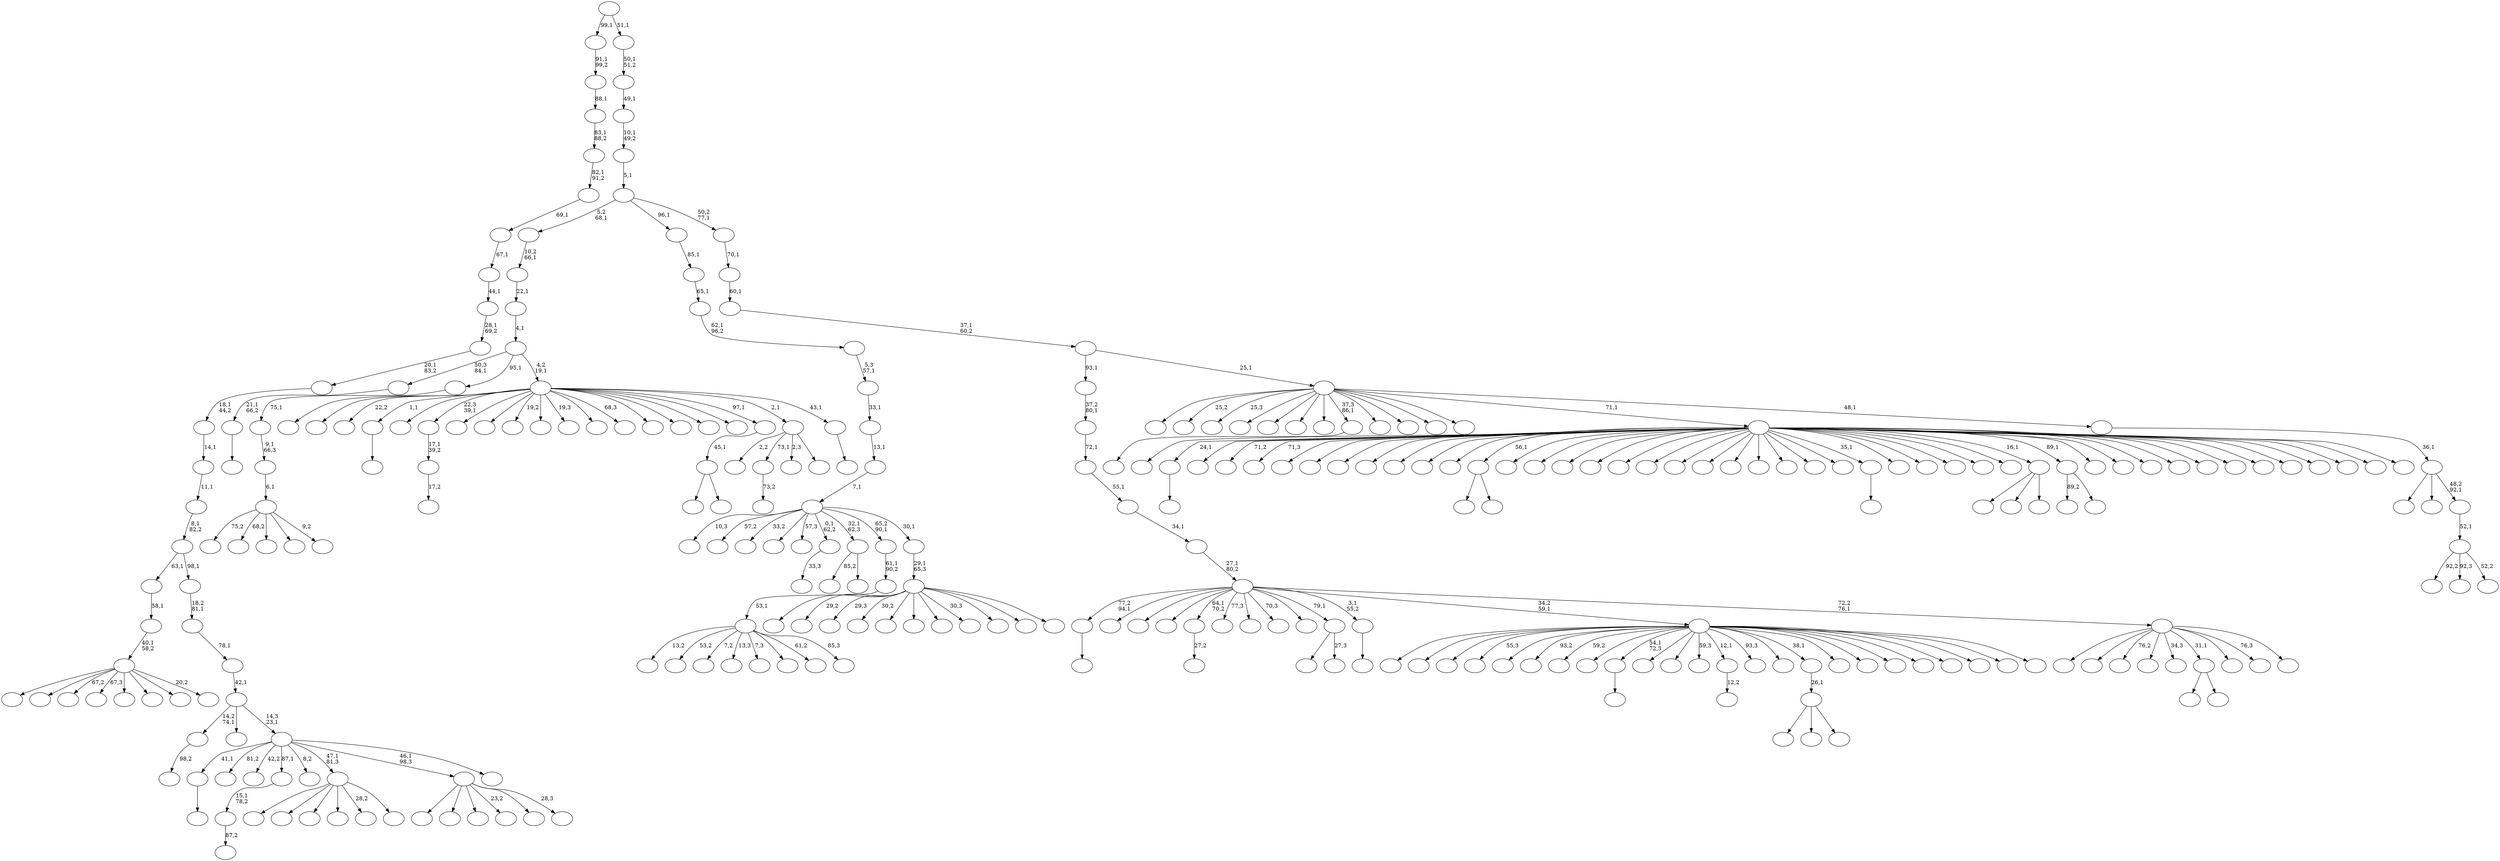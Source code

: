 digraph T {
	300 [label=""]
	299 [label=""]
	298 [label=""]
	297 [label=""]
	296 [label=""]
	295 [label=""]
	294 [label=""]
	293 [label=""]
	292 [label=""]
	291 [label=""]
	290 [label=""]
	289 [label=""]
	288 [label=""]
	287 [label=""]
	286 [label=""]
	285 [label=""]
	284 [label=""]
	283 [label=""]
	282 [label=""]
	281 [label=""]
	280 [label=""]
	279 [label=""]
	278 [label=""]
	277 [label=""]
	276 [label=""]
	275 [label=""]
	274 [label=""]
	273 [label=""]
	272 [label=""]
	271 [label=""]
	270 [label=""]
	269 [label=""]
	268 [label=""]
	267 [label=""]
	266 [label=""]
	265 [label=""]
	264 [label=""]
	263 [label=""]
	262 [label=""]
	261 [label=""]
	260 [label=""]
	259 [label=""]
	258 [label=""]
	257 [label=""]
	256 [label=""]
	255 [label=""]
	254 [label=""]
	253 [label=""]
	252 [label=""]
	251 [label=""]
	250 [label=""]
	249 [label=""]
	248 [label=""]
	247 [label=""]
	246 [label=""]
	245 [label=""]
	244 [label=""]
	243 [label=""]
	242 [label=""]
	241 [label=""]
	240 [label=""]
	239 [label=""]
	238 [label=""]
	237 [label=""]
	236 [label=""]
	235 [label=""]
	234 [label=""]
	233 [label=""]
	232 [label=""]
	231 [label=""]
	230 [label=""]
	229 [label=""]
	228 [label=""]
	227 [label=""]
	226 [label=""]
	225 [label=""]
	224 [label=""]
	223 [label=""]
	222 [label=""]
	221 [label=""]
	220 [label=""]
	219 [label=""]
	218 [label=""]
	217 [label=""]
	216 [label=""]
	215 [label=""]
	214 [label=""]
	213 [label=""]
	212 [label=""]
	211 [label=""]
	210 [label=""]
	209 [label=""]
	208 [label=""]
	207 [label=""]
	206 [label=""]
	205 [label=""]
	204 [label=""]
	203 [label=""]
	202 [label=""]
	201 [label=""]
	200 [label=""]
	199 [label=""]
	198 [label=""]
	197 [label=""]
	196 [label=""]
	195 [label=""]
	194 [label=""]
	193 [label=""]
	192 [label=""]
	191 [label=""]
	190 [label=""]
	189 [label=""]
	188 [label=""]
	187 [label=""]
	186 [label=""]
	185 [label=""]
	184 [label=""]
	183 [label=""]
	182 [label=""]
	181 [label=""]
	180 [label=""]
	179 [label=""]
	178 [label=""]
	177 [label=""]
	176 [label=""]
	175 [label=""]
	174 [label=""]
	173 [label=""]
	172 [label=""]
	171 [label=""]
	170 [label=""]
	169 [label=""]
	168 [label=""]
	167 [label=""]
	166 [label=""]
	165 [label=""]
	164 [label=""]
	163 [label=""]
	162 [label=""]
	161 [label=""]
	160 [label=""]
	159 [label=""]
	158 [label=""]
	157 [label=""]
	156 [label=""]
	155 [label=""]
	154 [label=""]
	153 [label=""]
	152 [label=""]
	151 [label=""]
	150 [label=""]
	149 [label=""]
	148 [label=""]
	147 [label=""]
	146 [label=""]
	145 [label=""]
	144 [label=""]
	143 [label=""]
	142 [label=""]
	141 [label=""]
	140 [label=""]
	139 [label=""]
	138 [label=""]
	137 [label=""]
	136 [label=""]
	135 [label=""]
	134 [label=""]
	133 [label=""]
	132 [label=""]
	131 [label=""]
	130 [label=""]
	129 [label=""]
	128 [label=""]
	127 [label=""]
	126 [label=""]
	125 [label=""]
	124 [label=""]
	123 [label=""]
	122 [label=""]
	121 [label=""]
	120 [label=""]
	119 [label=""]
	118 [label=""]
	117 [label=""]
	116 [label=""]
	115 [label=""]
	114 [label=""]
	113 [label=""]
	112 [label=""]
	111 [label=""]
	110 [label=""]
	109 [label=""]
	108 [label=""]
	107 [label=""]
	106 [label=""]
	105 [label=""]
	104 [label=""]
	103 [label=""]
	102 [label=""]
	101 [label=""]
	100 [label=""]
	99 [label=""]
	98 [label=""]
	97 [label=""]
	96 [label=""]
	95 [label=""]
	94 [label=""]
	93 [label=""]
	92 [label=""]
	91 [label=""]
	90 [label=""]
	89 [label=""]
	88 [label=""]
	87 [label=""]
	86 [label=""]
	85 [label=""]
	84 [label=""]
	83 [label=""]
	82 [label=""]
	81 [label=""]
	80 [label=""]
	79 [label=""]
	78 [label=""]
	77 [label=""]
	76 [label=""]
	75 [label=""]
	74 [label=""]
	73 [label=""]
	72 [label=""]
	71 [label=""]
	70 [label=""]
	69 [label=""]
	68 [label=""]
	67 [label=""]
	66 [label=""]
	65 [label=""]
	64 [label=""]
	63 [label=""]
	62 [label=""]
	61 [label=""]
	60 [label=""]
	59 [label=""]
	58 [label=""]
	57 [label=""]
	56 [label=""]
	55 [label=""]
	54 [label=""]
	53 [label=""]
	52 [label=""]
	51 [label=""]
	50 [label=""]
	49 [label=""]
	48 [label=""]
	47 [label=""]
	46 [label=""]
	45 [label=""]
	44 [label=""]
	43 [label=""]
	42 [label=""]
	41 [label=""]
	40 [label=""]
	39 [label=""]
	38 [label=""]
	37 [label=""]
	36 [label=""]
	35 [label=""]
	34 [label=""]
	33 [label=""]
	32 [label=""]
	31 [label=""]
	30 [label=""]
	29 [label=""]
	28 [label=""]
	27 [label=""]
	26 [label=""]
	25 [label=""]
	24 [label=""]
	23 [label=""]
	22 [label=""]
	21 [label=""]
	20 [label=""]
	19 [label=""]
	18 [label=""]
	17 [label=""]
	16 [label=""]
	15 [label=""]
	14 [label=""]
	13 [label=""]
	12 [label=""]
	11 [label=""]
	10 [label=""]
	9 [label=""]
	8 [label=""]
	7 [label=""]
	6 [label=""]
	5 [label=""]
	4 [label=""]
	3 [label=""]
	2 [label=""]
	1 [label=""]
	0 [label=""]
	293 -> 294 [label=""]
	287 -> 288 [label=""]
	261 -> 262 [label=""]
	260 -> 261 [label="21,1\n66,2"]
	257 -> 258 [label=""]
	247 -> 248 [label=""]
	245 -> 246 [label="27,2"]
	238 -> 239 [label="17,2"]
	237 -> 238 [label="17,1\n39,2"]
	224 -> 292 [label=""]
	224 -> 225 [label=""]
	218 -> 219 [label="73,2"]
	197 -> 198 [label=""]
	187 -> 188 [label="87,2"]
	186 -> 187 [label="15,1\n78,2"]
	181 -> 182 [label="98,2"]
	169 -> 170 [label="12,2"]
	163 -> 164 [label=""]
	154 -> 155 [label=""]
	149 -> 250 [label=""]
	149 -> 152 [label=""]
	149 -> 150 [label=""]
	148 -> 149 [label="26,1"]
	141 -> 142 [label="33,3"]
	124 -> 159 [label=""]
	124 -> 138 [label=""]
	124 -> 125 [label=""]
	122 -> 203 [label="89,2"]
	122 -> 123 [label=""]
	116 -> 241 [label=""]
	116 -> 117 [label="27,3"]
	110 -> 259 [label=""]
	110 -> 209 [label=""]
	110 -> 178 [label=""]
	110 -> 145 [label=""]
	110 -> 140 [label="28,2"]
	110 -> 111 [label=""]
	105 -> 266 [label="75,2"]
	105 -> 242 [label="68,2"]
	105 -> 189 [label=""]
	105 -> 132 [label=""]
	105 -> 106 [label="9,2"]
	104 -> 105 [label="6,1"]
	103 -> 104 [label="9,1\n66,3"]
	102 -> 103 [label="75,1"]
	99 -> 256 [label="85,2"]
	99 -> 100 [label=""]
	95 -> 296 [label="13,2"]
	95 -> 254 [label="53,2"]
	95 -> 252 [label="7,2"]
	95 -> 222 [label="13,3"]
	95 -> 192 [label="7,3"]
	95 -> 168 [label=""]
	95 -> 165 [label="61,2"]
	95 -> 96 [label="85,3"]
	94 -> 95 [label="53,1"]
	93 -> 94 [label="61,1\n90,2"]
	91 -> 160 [label=""]
	91 -> 92 [label=""]
	89 -> 291 [label=""]
	89 -> 271 [label=""]
	89 -> 194 [label=""]
	89 -> 139 [label="23,2"]
	89 -> 136 [label=""]
	89 -> 90 [label="28,3"]
	81 -> 283 [label=""]
	81 -> 263 [label=""]
	81 -> 223 [label="67,2"]
	81 -> 208 [label="67,3"]
	81 -> 171 [label=""]
	81 -> 147 [label=""]
	81 -> 128 [label=""]
	81 -> 82 [label="20,2"]
	80 -> 81 [label="40,1\n58,2"]
	79 -> 80 [label="58,1"]
	77 -> 78 [label=""]
	75 -> 253 [label=""]
	75 -> 76 [label=""]
	74 -> 75 [label="45,1"]
	71 -> 299 [label="2,2"]
	71 -> 218 [label="73,1"]
	71 -> 84 [label="2,3"]
	71 -> 72 [label=""]
	67 -> 300 [label=""]
	67 -> 297 [label=""]
	67 -> 284 [label=""]
	67 -> 281 [label="55,3"]
	67 -> 279 [label=""]
	67 -> 276 [label="93,2"]
	67 -> 229 [label="59,2"]
	67 -> 212 [label=""]
	67 -> 197 [label="54,1\n72,3"]
	67 -> 185 [label=""]
	67 -> 173 [label=""]
	67 -> 172 [label="59,3"]
	67 -> 169 [label="12,1"]
	67 -> 158 [label="93,3"]
	67 -> 156 [label=""]
	67 -> 148 [label="38,1"]
	67 -> 146 [label=""]
	67 -> 126 [label=""]
	67 -> 120 [label=""]
	67 -> 115 [label=""]
	67 -> 114 [label=""]
	67 -> 101 [label=""]
	67 -> 86 [label=""]
	67 -> 68 [label=""]
	64 -> 226 [label=""]
	64 -> 200 [label=""]
	64 -> 199 [label="76,2"]
	64 -> 137 [label=""]
	64 -> 134 [label="34,3"]
	64 -> 91 [label="31,1"]
	64 -> 83 [label=""]
	64 -> 73 [label="76,3"]
	64 -> 65 [label=""]
	63 -> 287 [label="77,2\n94,1"]
	63 -> 286 [label=""]
	63 -> 280 [label=""]
	63 -> 277 [label=""]
	63 -> 245 [label="64,1\n70,2"]
	63 -> 220 [label="77,3"]
	63 -> 193 [label=""]
	63 -> 162 [label="70,3"]
	63 -> 121 [label=""]
	63 -> 116 [label="79,1"]
	63 -> 77 [label="3,1\n55,2"]
	63 -> 67 [label="34,2\n59,1"]
	63 -> 64 [label="72,2\n76,1"]
	62 -> 63 [label="27,1\n80,2"]
	61 -> 62 [label="34,1"]
	60 -> 61 [label="55,1"]
	59 -> 60 [label="72,1"]
	58 -> 59 [label="37,2\n80,1"]
	56 -> 57 [label=""]
	55 -> 298 [label=""]
	55 -> 273 [label=""]
	55 -> 249 [label="22,2"]
	55 -> 247 [label="1,1"]
	55 -> 243 [label=""]
	55 -> 237 [label="22,3\n39,1"]
	55 -> 236 [label=""]
	55 -> 232 [label=""]
	55 -> 230 [label="19,2"]
	55 -> 221 [label=""]
	55 -> 215 [label="19,3"]
	55 -> 214 [label=""]
	55 -> 190 [label="68,3"]
	55 -> 151 [label=""]
	55 -> 143 [label=""]
	55 -> 135 [label=""]
	55 -> 130 [label=""]
	55 -> 74 [label="97,1"]
	55 -> 71 [label="2,1"]
	55 -> 56 [label="43,1"]
	54 -> 260 [label="50,3\n84,1"]
	54 -> 102 [label="95,1"]
	54 -> 55 [label="4,2\n19,1"]
	53 -> 54 [label="4,1"]
	52 -> 53 [label="22,1"]
	51 -> 52 [label="10,2\n66,1"]
	48 -> 285 [label=""]
	48 -> 275 [label="29,2"]
	48 -> 244 [label="29,3"]
	48 -> 240 [label="30,2"]
	48 -> 196 [label=""]
	48 -> 184 [label=""]
	48 -> 177 [label=""]
	48 -> 144 [label="30,3"]
	48 -> 87 [label=""]
	48 -> 50 [label=""]
	48 -> 49 [label=""]
	47 -> 48 [label="29,1\n65,3"]
	46 -> 267 [label="10,3"]
	46 -> 235 [label="57,2"]
	46 -> 231 [label="33,2"]
	46 -> 227 [label=""]
	46 -> 211 [label="57,3"]
	46 -> 141 [label="0,1\n62,2"]
	46 -> 99 [label="32,1\n62,3"]
	46 -> 93 [label="65,2\n90,1"]
	46 -> 47 [label="30,1"]
	45 -> 46 [label="7,1"]
	44 -> 45 [label="13,1"]
	43 -> 44 [label="33,1"]
	42 -> 43 [label="5,3\n57,1"]
	41 -> 42 [label="62,1\n96,2"]
	40 -> 41 [label="65,1"]
	39 -> 40 [label="85,1"]
	36 -> 257 [label="41,1"]
	36 -> 206 [label="81,2"]
	36 -> 195 [label="42,2"]
	36 -> 186 [label="87,1"]
	36 -> 180 [label="8,2"]
	36 -> 110 [label="47,1\n81,3"]
	36 -> 89 [label="46,1\n98,3"]
	36 -> 37 [label=""]
	35 -> 181 [label="14,2\n74,1"]
	35 -> 119 [label=""]
	35 -> 36 [label="14,3\n23,1"]
	34 -> 35 [label="42,1"]
	33 -> 34 [label="78,1"]
	32 -> 33 [label="18,2\n81,1"]
	31 -> 79 [label="63,1"]
	31 -> 32 [label="98,1"]
	30 -> 31 [label="8,1\n82,2"]
	29 -> 30 [label="11,1"]
	28 -> 29 [label="14,1"]
	27 -> 28 [label="18,1\n44,2"]
	26 -> 27 [label="20,1\n83,2"]
	25 -> 26 [label="28,1\n69,2"]
	24 -> 25 [label="44,1"]
	23 -> 24 [label="67,1"]
	22 -> 23 [label="69,1"]
	21 -> 22 [label="82,1\n91,2"]
	20 -> 21 [label="83,1\n88,2"]
	19 -> 20 [label="88,1"]
	18 -> 19 [label="91,1\n99,2"]
	16 -> 295 [label=""]
	16 -> 293 [label="24,1"]
	16 -> 289 [label=""]
	16 -> 282 [label="71,2"]
	16 -> 278 [label="71,3"]
	16 -> 268 [label=""]
	16 -> 265 [label=""]
	16 -> 264 [label=""]
	16 -> 255 [label=""]
	16 -> 234 [label=""]
	16 -> 233 [label=""]
	16 -> 228 [label=""]
	16 -> 224 [label="56,1"]
	16 -> 217 [label=""]
	16 -> 216 [label=""]
	16 -> 213 [label=""]
	16 -> 210 [label=""]
	16 -> 207 [label=""]
	16 -> 205 [label=""]
	16 -> 204 [label=""]
	16 -> 202 [label=""]
	16 -> 191 [label=""]
	16 -> 179 [label=""]
	16 -> 176 [label=""]
	16 -> 167 [label=""]
	16 -> 166 [label=""]
	16 -> 163 [label="35,1"]
	16 -> 161 [label=""]
	16 -> 157 [label=""]
	16 -> 133 [label=""]
	16 -> 131 [label=""]
	16 -> 129 [label=""]
	16 -> 124 [label="16,1"]
	16 -> 122 [label="89,1"]
	16 -> 118 [label=""]
	16 -> 113 [label=""]
	16 -> 112 [label=""]
	16 -> 108 [label=""]
	16 -> 107 [label=""]
	16 -> 98 [label=""]
	16 -> 97 [label=""]
	16 -> 85 [label=""]
	16 -> 70 [label=""]
	16 -> 69 [label=""]
	16 -> 38 [label=""]
	16 -> 17 [label=""]
	14 -> 290 [label="92,2"]
	14 -> 153 [label="92,3"]
	14 -> 15 [label="52,2"]
	13 -> 14 [label="52,1"]
	12 -> 269 [label=""]
	12 -> 175 [label=""]
	12 -> 13 [label="48,2\n92,1"]
	11 -> 12 [label="36,1"]
	10 -> 274 [label=""]
	10 -> 272 [label="25,2"]
	10 -> 270 [label="25,3"]
	10 -> 251 [label=""]
	10 -> 201 [label=""]
	10 -> 183 [label=""]
	10 -> 174 [label=""]
	10 -> 154 [label="37,3\n86,1"]
	10 -> 127 [label=""]
	10 -> 109 [label=""]
	10 -> 88 [label=""]
	10 -> 66 [label=""]
	10 -> 16 [label="71,1"]
	10 -> 11 [label="48,1"]
	9 -> 58 [label="93,1"]
	9 -> 10 [label="25,1"]
	8 -> 9 [label="37,1\n60,2"]
	7 -> 8 [label="60,1"]
	6 -> 7 [label="70,1"]
	5 -> 51 [label="5,2\n68,1"]
	5 -> 39 [label="96,1"]
	5 -> 6 [label="50,2\n77,1"]
	4 -> 5 [label="5,1"]
	3 -> 4 [label="10,1\n49,2"]
	2 -> 3 [label="49,1"]
	1 -> 2 [label="50,1\n51,2"]
	0 -> 18 [label="99,1"]
	0 -> 1 [label="51,1"]
}
